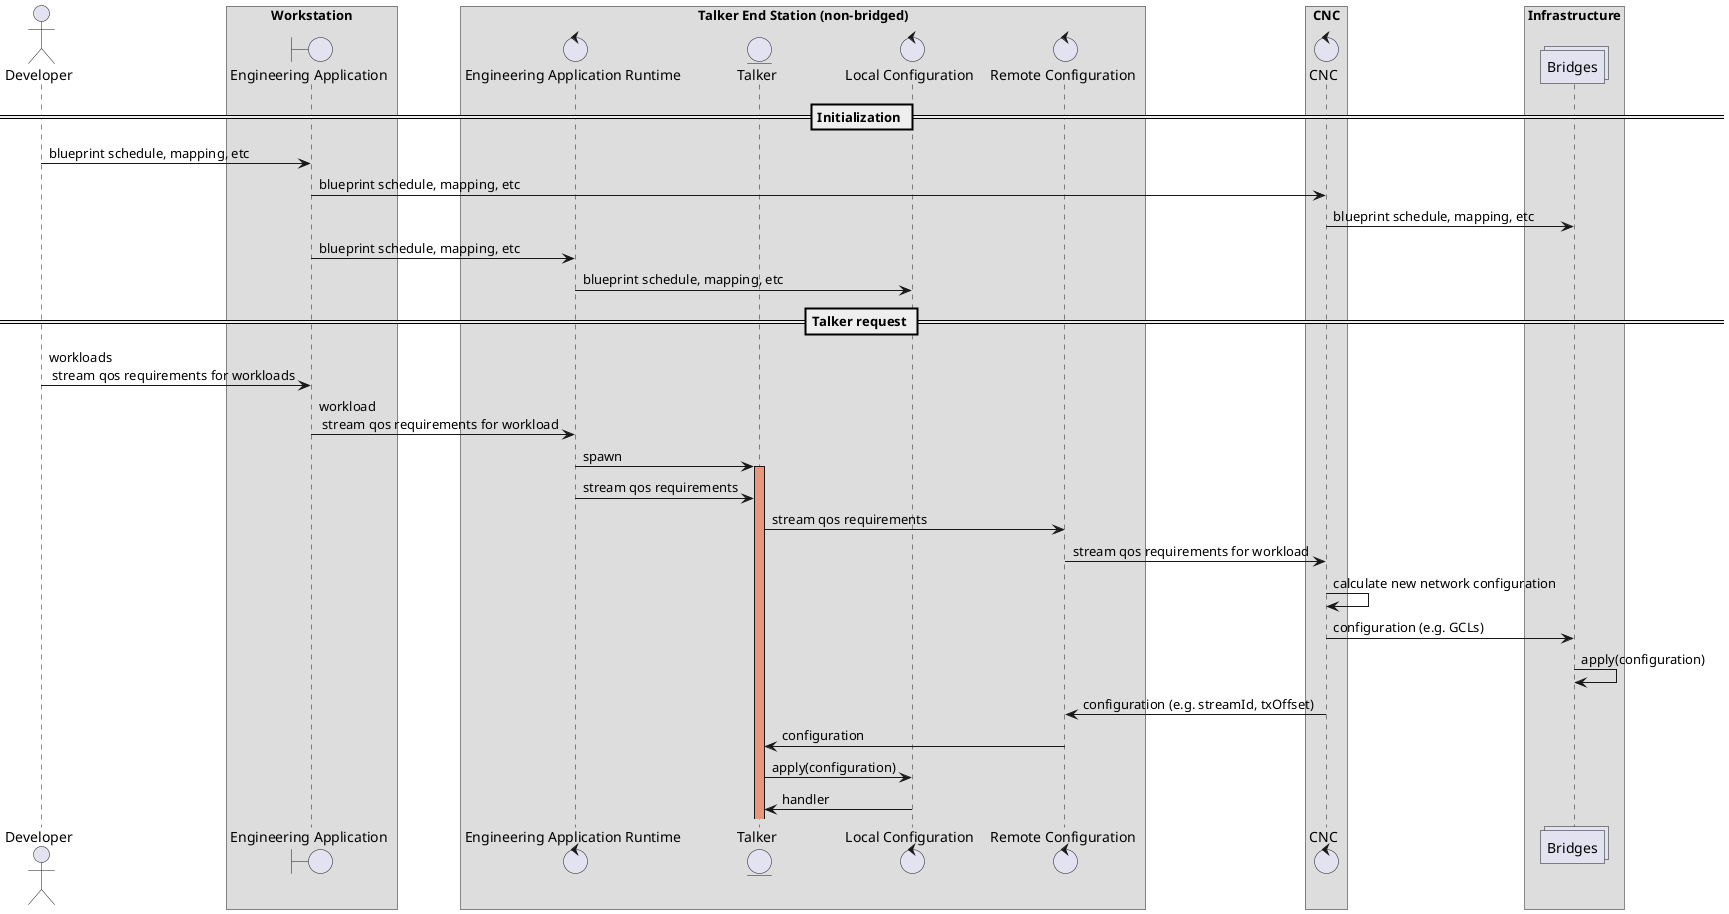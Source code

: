 ' SPDX-License-Identifier: BSD-3-Clause
' Copyright(C) 2022-2023 Intel Corporation
' Authors:
'   Hector Blanco Alcaine




@startuml


actor Developer as developer

box "Workstation"
  boundary "Engineering Application" as engapp
end box


box "Talker End Station (non-bridged)"
  control "Engineering Application Runtime" as runtime
  entity "Talker" as talker
  control "Local Configuration" as localconf
  control "Remote Configuration" as remoteconf
end box


box "CNC"
  control "CNC" as cnc
end box


box "Infrastructure"
  collections "Bridges" as bridges
end box


== Initialization ==

developer -> engapp : blueprint schedule, mapping, etc
engapp -> cnc : blueprint schedule, mapping, etc
cnc -> bridges :  blueprint schedule, mapping, etc

engapp -> runtime : blueprint schedule, mapping, etc
runtime -> localconf : blueprint schedule, mapping, etc


== Talker request ==

developer -> engapp : workloads \n stream qos requirements for workloads

engapp -> runtime : workload \n stream qos requirements for workload

runtime -> talker : spawn
activate talker #DarkSalmon
runtime -> talker : stream qos requirements

talker -> remoteconf : stream qos requirements

remoteconf -> cnc: stream qos requirements for workload
cnc -> cnc : calculate new network configuration
cnc -> bridges : configuration (e.g. GCLs)
bridges -> bridges :  apply(configuration)
cnc -> remoteconf : configuration (e.g. streamId, txOffset)

remoteconf -> talker : configuration

talker -> localconf : apply(configuration)
localconf -> talker : handler


@enduml
